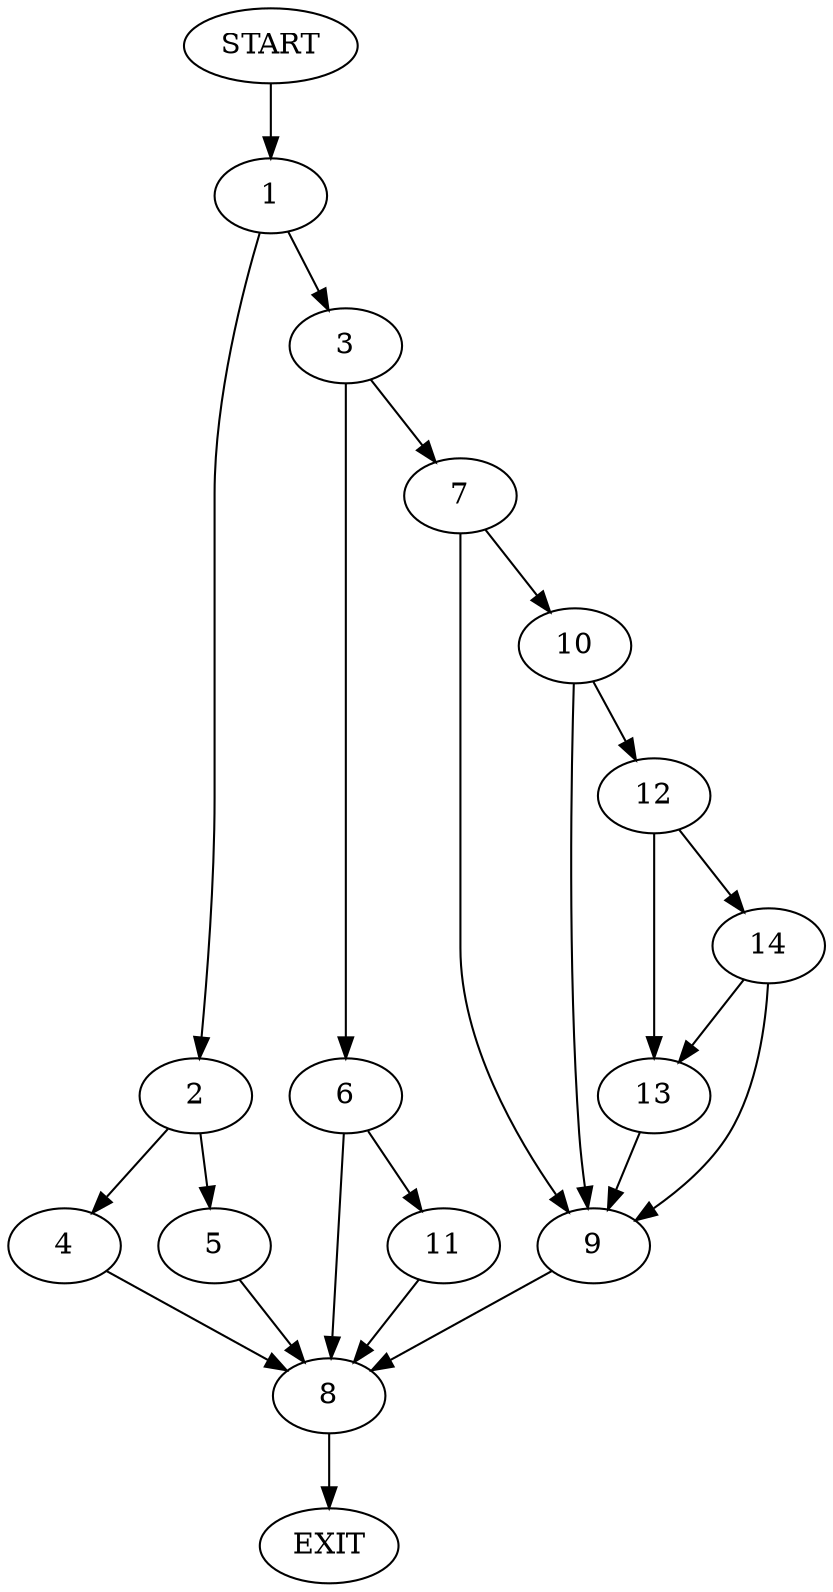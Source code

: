 digraph {
0 [label="START"]
15 [label="EXIT"]
0 -> 1
1 -> 2
1 -> 3
2 -> 4
2 -> 5
3 -> 6
3 -> 7
4 -> 8
5 -> 8
8 -> 15
7 -> 9
7 -> 10
6 -> 11
6 -> 8
10 -> 9
10 -> 12
9 -> 8
12 -> 13
12 -> 14
13 -> 9
14 -> 9
14 -> 13
11 -> 8
}
